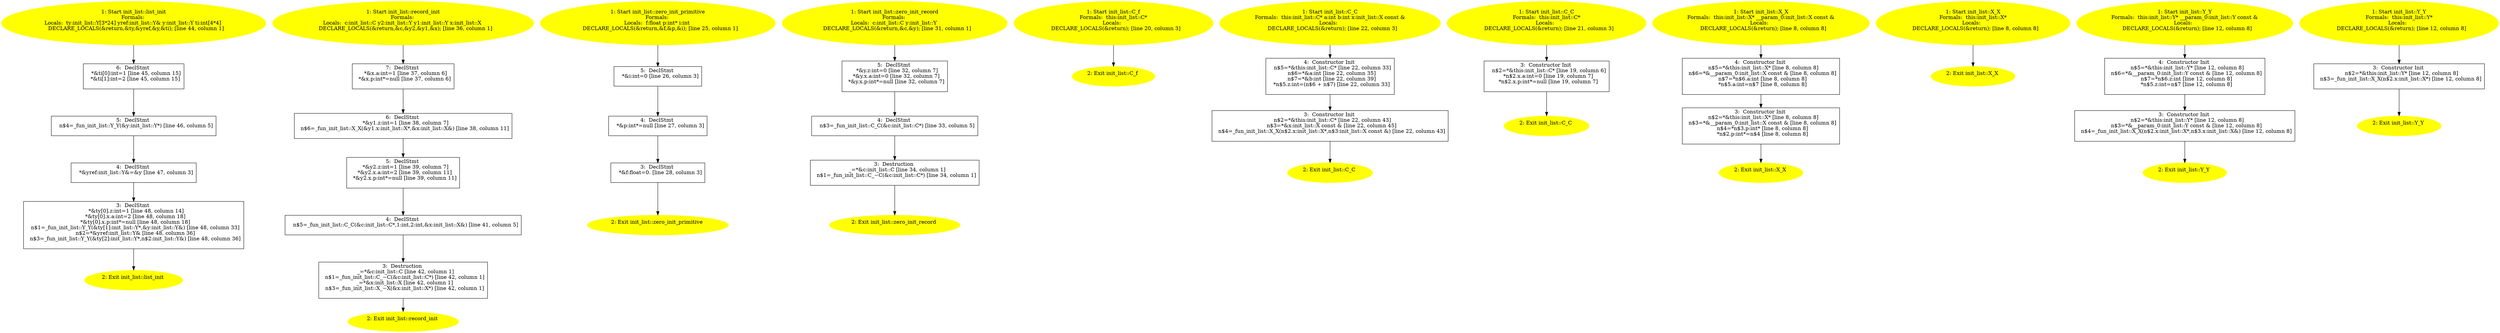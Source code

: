 /* @generated */
digraph cfg {
"list_init#init_list#18348854466346904105.0126b9f1f80f91b73d5fbdbf2bc60754_1" [label="1: Start init_list::list_init\nFormals: \nLocals:  ty:init_list::Y[3*24] yref:init_list::Y& y:init_list::Y ti:int[4*4] \n   DECLARE_LOCALS(&return,&ty,&yref,&y,&ti); [line 44, column 1]\n " color=yellow style=filled]
	

	 "list_init#init_list#18348854466346904105.0126b9f1f80f91b73d5fbdbf2bc60754_1" -> "list_init#init_list#18348854466346904105.0126b9f1f80f91b73d5fbdbf2bc60754_6" ;
"list_init#init_list#18348854466346904105.0126b9f1f80f91b73d5fbdbf2bc60754_2" [label="2: Exit init_list::list_init \n  " color=yellow style=filled]
	

"list_init#init_list#18348854466346904105.0126b9f1f80f91b73d5fbdbf2bc60754_3" [label="3:  DeclStmt \n   *&ty[0].z:int=1 [line 48, column 14]\n  *&ty[0].x.a:int=2 [line 48, column 18]\n  *&ty[0].x.p:int*=null [line 48, column 18]\n  n$1=_fun_init_list::Y_Y(&ty[1]:init_list::Y*,&y:init_list::Y&) [line 48, column 33]\n  n$2=*&yref:init_list::Y& [line 48, column 36]\n  n$3=_fun_init_list::Y_Y(&ty[2]:init_list::Y*,n$2:init_list::Y&) [line 48, column 36]\n " shape="box"]
	

	 "list_init#init_list#18348854466346904105.0126b9f1f80f91b73d5fbdbf2bc60754_3" -> "list_init#init_list#18348854466346904105.0126b9f1f80f91b73d5fbdbf2bc60754_2" ;
"list_init#init_list#18348854466346904105.0126b9f1f80f91b73d5fbdbf2bc60754_4" [label="4:  DeclStmt \n   *&yref:init_list::Y&=&y [line 47, column 3]\n " shape="box"]
	

	 "list_init#init_list#18348854466346904105.0126b9f1f80f91b73d5fbdbf2bc60754_4" -> "list_init#init_list#18348854466346904105.0126b9f1f80f91b73d5fbdbf2bc60754_3" ;
"list_init#init_list#18348854466346904105.0126b9f1f80f91b73d5fbdbf2bc60754_5" [label="5:  DeclStmt \n   n$4=_fun_init_list::Y_Y(&y:init_list::Y*) [line 46, column 5]\n " shape="box"]
	

	 "list_init#init_list#18348854466346904105.0126b9f1f80f91b73d5fbdbf2bc60754_5" -> "list_init#init_list#18348854466346904105.0126b9f1f80f91b73d5fbdbf2bc60754_4" ;
"list_init#init_list#18348854466346904105.0126b9f1f80f91b73d5fbdbf2bc60754_6" [label="6:  DeclStmt \n   *&ti[0]:int=1 [line 45, column 15]\n  *&ti[1]:int=2 [line 45, column 15]\n " shape="box"]
	

	 "list_init#init_list#18348854466346904105.0126b9f1f80f91b73d5fbdbf2bc60754_6" -> "list_init#init_list#18348854466346904105.0126b9f1f80f91b73d5fbdbf2bc60754_5" ;
"record_init#init_list#9390182661430352809.a0bac2a3cf71c0b7c450ce49d030845f_1" [label="1: Start init_list::record_init\nFormals: \nLocals:  c:init_list::C y2:init_list::Y y1:init_list::Y x:init_list::X \n   DECLARE_LOCALS(&return,&c,&y2,&y1,&x); [line 36, column 1]\n " color=yellow style=filled]
	

	 "record_init#init_list#9390182661430352809.a0bac2a3cf71c0b7c450ce49d030845f_1" -> "record_init#init_list#9390182661430352809.a0bac2a3cf71c0b7c450ce49d030845f_7" ;
"record_init#init_list#9390182661430352809.a0bac2a3cf71c0b7c450ce49d030845f_2" [label="2: Exit init_list::record_init \n  " color=yellow style=filled]
	

"record_init#init_list#9390182661430352809.a0bac2a3cf71c0b7c450ce49d030845f_3" [label="3:  Destruction \n   _=*&c:init_list::C [line 42, column 1]\n  n$1=_fun_init_list::C_~C(&c:init_list::C*) [line 42, column 1]\n  _=*&x:init_list::X [line 42, column 1]\n  n$3=_fun_init_list::X_~X(&x:init_list::X*) [line 42, column 1]\n " shape="box"]
	

	 "record_init#init_list#9390182661430352809.a0bac2a3cf71c0b7c450ce49d030845f_3" -> "record_init#init_list#9390182661430352809.a0bac2a3cf71c0b7c450ce49d030845f_2" ;
"record_init#init_list#9390182661430352809.a0bac2a3cf71c0b7c450ce49d030845f_4" [label="4:  DeclStmt \n   n$5=_fun_init_list::C_C(&c:init_list::C*,1:int,2:int,&x:init_list::X&) [line 41, column 5]\n " shape="box"]
	

	 "record_init#init_list#9390182661430352809.a0bac2a3cf71c0b7c450ce49d030845f_4" -> "record_init#init_list#9390182661430352809.a0bac2a3cf71c0b7c450ce49d030845f_3" ;
"record_init#init_list#9390182661430352809.a0bac2a3cf71c0b7c450ce49d030845f_5" [label="5:  DeclStmt \n   *&y2.z:int=1 [line 39, column 7]\n  *&y2.x.a:int=2 [line 39, column 11]\n  *&y2.x.p:int*=null [line 39, column 11]\n " shape="box"]
	

	 "record_init#init_list#9390182661430352809.a0bac2a3cf71c0b7c450ce49d030845f_5" -> "record_init#init_list#9390182661430352809.a0bac2a3cf71c0b7c450ce49d030845f_4" ;
"record_init#init_list#9390182661430352809.a0bac2a3cf71c0b7c450ce49d030845f_6" [label="6:  DeclStmt \n   *&y1.z:int=1 [line 38, column 7]\n  n$6=_fun_init_list::X_X(&y1.x:init_list::X*,&x:init_list::X&) [line 38, column 11]\n " shape="box"]
	

	 "record_init#init_list#9390182661430352809.a0bac2a3cf71c0b7c450ce49d030845f_6" -> "record_init#init_list#9390182661430352809.a0bac2a3cf71c0b7c450ce49d030845f_5" ;
"record_init#init_list#9390182661430352809.a0bac2a3cf71c0b7c450ce49d030845f_7" [label="7:  DeclStmt \n   *&x.a:int=1 [line 37, column 6]\n  *&x.p:int*=null [line 37, column 6]\n " shape="box"]
	

	 "record_init#init_list#9390182661430352809.a0bac2a3cf71c0b7c450ce49d030845f_7" -> "record_init#init_list#9390182661430352809.a0bac2a3cf71c0b7c450ce49d030845f_6" ;
"zero_init_primitive#init_list#3465759276925732066.1d03db1e38d38f4b345f33049176e92c_1" [label="1: Start init_list::zero_init_primitive\nFormals: \nLocals:  f:float p:int* i:int \n   DECLARE_LOCALS(&return,&f,&p,&i); [line 25, column 1]\n " color=yellow style=filled]
	

	 "zero_init_primitive#init_list#3465759276925732066.1d03db1e38d38f4b345f33049176e92c_1" -> "zero_init_primitive#init_list#3465759276925732066.1d03db1e38d38f4b345f33049176e92c_5" ;
"zero_init_primitive#init_list#3465759276925732066.1d03db1e38d38f4b345f33049176e92c_2" [label="2: Exit init_list::zero_init_primitive \n  " color=yellow style=filled]
	

"zero_init_primitive#init_list#3465759276925732066.1d03db1e38d38f4b345f33049176e92c_3" [label="3:  DeclStmt \n   *&f:float=0. [line 28, column 3]\n " shape="box"]
	

	 "zero_init_primitive#init_list#3465759276925732066.1d03db1e38d38f4b345f33049176e92c_3" -> "zero_init_primitive#init_list#3465759276925732066.1d03db1e38d38f4b345f33049176e92c_2" ;
"zero_init_primitive#init_list#3465759276925732066.1d03db1e38d38f4b345f33049176e92c_4" [label="4:  DeclStmt \n   *&p:int*=null [line 27, column 3]\n " shape="box"]
	

	 "zero_init_primitive#init_list#3465759276925732066.1d03db1e38d38f4b345f33049176e92c_4" -> "zero_init_primitive#init_list#3465759276925732066.1d03db1e38d38f4b345f33049176e92c_3" ;
"zero_init_primitive#init_list#3465759276925732066.1d03db1e38d38f4b345f33049176e92c_5" [label="5:  DeclStmt \n   *&i:int=0 [line 26, column 3]\n " shape="box"]
	

	 "zero_init_primitive#init_list#3465759276925732066.1d03db1e38d38f4b345f33049176e92c_5" -> "zero_init_primitive#init_list#3465759276925732066.1d03db1e38d38f4b345f33049176e92c_4" ;
"zero_init_record#init_list#7364160241041626579.8baaea62666796dca7b4a7b11bf4f2bb_1" [label="1: Start init_list::zero_init_record\nFormals: \nLocals:  c:init_list::C y:init_list::Y \n   DECLARE_LOCALS(&return,&c,&y); [line 31, column 1]\n " color=yellow style=filled]
	

	 "zero_init_record#init_list#7364160241041626579.8baaea62666796dca7b4a7b11bf4f2bb_1" -> "zero_init_record#init_list#7364160241041626579.8baaea62666796dca7b4a7b11bf4f2bb_5" ;
"zero_init_record#init_list#7364160241041626579.8baaea62666796dca7b4a7b11bf4f2bb_2" [label="2: Exit init_list::zero_init_record \n  " color=yellow style=filled]
	

"zero_init_record#init_list#7364160241041626579.8baaea62666796dca7b4a7b11bf4f2bb_3" [label="3:  Destruction \n   _=*&c:init_list::C [line 34, column 1]\n  n$1=_fun_init_list::C_~C(&c:init_list::C*) [line 34, column 1]\n " shape="box"]
	

	 "zero_init_record#init_list#7364160241041626579.8baaea62666796dca7b4a7b11bf4f2bb_3" -> "zero_init_record#init_list#7364160241041626579.8baaea62666796dca7b4a7b11bf4f2bb_2" ;
"zero_init_record#init_list#7364160241041626579.8baaea62666796dca7b4a7b11bf4f2bb_4" [label="4:  DeclStmt \n   n$3=_fun_init_list::C_C(&c:init_list::C*) [line 33, column 5]\n " shape="box"]
	

	 "zero_init_record#init_list#7364160241041626579.8baaea62666796dca7b4a7b11bf4f2bb_4" -> "zero_init_record#init_list#7364160241041626579.8baaea62666796dca7b4a7b11bf4f2bb_3" ;
"zero_init_record#init_list#7364160241041626579.8baaea62666796dca7b4a7b11bf4f2bb_5" [label="5:  DeclStmt \n   *&y.z:int=0 [line 32, column 7]\n  *&y.x.a:int=0 [line 32, column 7]\n  *&y.x.p:int*=null [line 32, column 7]\n " shape="box"]
	

	 "zero_init_record#init_list#7364160241041626579.8baaea62666796dca7b4a7b11bf4f2bb_5" -> "zero_init_record#init_list#7364160241041626579.8baaea62666796dca7b4a7b11bf4f2bb_4" ;
"f#C#init_list#(17813515084368904036).f077ed1f0db2e84c012845f48373d63b_1" [label="1: Start init_list::C_f\nFormals:  this:init_list::C*\nLocals:  \n   DECLARE_LOCALS(&return); [line 20, column 3]\n " color=yellow style=filled]
	

	 "f#C#init_list#(17813515084368904036).f077ed1f0db2e84c012845f48373d63b_1" -> "f#C#init_list#(17813515084368904036).f077ed1f0db2e84c012845f48373d63b_2" ;
"f#C#init_list#(17813515084368904036).f077ed1f0db2e84c012845f48373d63b_2" [label="2: Exit init_list::C_f \n  " color=yellow style=filled]
	

"C#C#init_list#{17260491501636558446}.47559f88c2f7136a0ceafb8b6a3b78ad_1" [label="1: Start init_list::C_C\nFormals:  this:init_list::C* a:int b:int x:init_list::X const &\nLocals:  \n   DECLARE_LOCALS(&return); [line 22, column 3]\n " color=yellow style=filled]
	

	 "C#C#init_list#{17260491501636558446}.47559f88c2f7136a0ceafb8b6a3b78ad_1" -> "C#C#init_list#{17260491501636558446}.47559f88c2f7136a0ceafb8b6a3b78ad_4" ;
"C#C#init_list#{17260491501636558446}.47559f88c2f7136a0ceafb8b6a3b78ad_2" [label="2: Exit init_list::C_C \n  " color=yellow style=filled]
	

"C#C#init_list#{17260491501636558446}.47559f88c2f7136a0ceafb8b6a3b78ad_3" [label="3:  Constructor Init \n   n$2=*&this:init_list::C* [line 22, column 43]\n  n$3=*&x:init_list::X const & [line 22, column 45]\n  n$4=_fun_init_list::X_X(n$2.x:init_list::X*,n$3:init_list::X const &) [line 22, column 43]\n " shape="box"]
	

	 "C#C#init_list#{17260491501636558446}.47559f88c2f7136a0ceafb8b6a3b78ad_3" -> "C#C#init_list#{17260491501636558446}.47559f88c2f7136a0ceafb8b6a3b78ad_2" ;
"C#C#init_list#{17260491501636558446}.47559f88c2f7136a0ceafb8b6a3b78ad_4" [label="4:  Constructor Init \n   n$5=*&this:init_list::C* [line 22, column 33]\n  n$6=*&a:int [line 22, column 35]\n  n$7=*&b:int [line 22, column 39]\n  *n$5.z:int=(n$6 + n$7) [line 22, column 33]\n " shape="box"]
	

	 "C#C#init_list#{17260491501636558446}.47559f88c2f7136a0ceafb8b6a3b78ad_4" -> "C#C#init_list#{17260491501636558446}.47559f88c2f7136a0ceafb8b6a3b78ad_3" ;
"C#C#init_list#{85179409263577607}.c3811ab730f90bddf1eefdc7ec6030b7_1" [label="1: Start init_list::C_C\nFormals:  this:init_list::C*\nLocals:  \n   DECLARE_LOCALS(&return); [line 21, column 3]\n " color=yellow style=filled]
	

	 "C#C#init_list#{85179409263577607}.c3811ab730f90bddf1eefdc7ec6030b7_1" -> "C#C#init_list#{85179409263577607}.c3811ab730f90bddf1eefdc7ec6030b7_3" ;
"C#C#init_list#{85179409263577607}.c3811ab730f90bddf1eefdc7ec6030b7_2" [label="2: Exit init_list::C_C \n  " color=yellow style=filled]
	

"C#C#init_list#{85179409263577607}.c3811ab730f90bddf1eefdc7ec6030b7_3" [label="3:  Constructor Init \n   n$2=*&this:init_list::C* [line 19, column 6]\n  *n$2.x.a:int=0 [line 19, column 7]\n  *n$2.x.p:int*=null [line 19, column 7]\n " shape="box"]
	

	 "C#C#init_list#{85179409263577607}.c3811ab730f90bddf1eefdc7ec6030b7_3" -> "C#C#init_list#{85179409263577607}.c3811ab730f90bddf1eefdc7ec6030b7_2" ;
"X#X#init_list#{10362293117207912357|constexpr}.5b774fb6d82792ac0bbbdbe09cdd5093_1" [label="1: Start init_list::X_X\nFormals:  this:init_list::X* __param_0:init_list::X const &\nLocals:  \n   DECLARE_LOCALS(&return); [line 8, column 8]\n " color=yellow style=filled]
	

	 "X#X#init_list#{10362293117207912357|constexpr}.5b774fb6d82792ac0bbbdbe09cdd5093_1" -> "X#X#init_list#{10362293117207912357|constexpr}.5b774fb6d82792ac0bbbdbe09cdd5093_4" ;
"X#X#init_list#{10362293117207912357|constexpr}.5b774fb6d82792ac0bbbdbe09cdd5093_2" [label="2: Exit init_list::X_X \n  " color=yellow style=filled]
	

"X#X#init_list#{10362293117207912357|constexpr}.5b774fb6d82792ac0bbbdbe09cdd5093_3" [label="3:  Constructor Init \n   n$2=*&this:init_list::X* [line 8, column 8]\n  n$3=*&__param_0:init_list::X const & [line 8, column 8]\n  n$4=*n$3.p:int* [line 8, column 8]\n  *n$2.p:int*=n$4 [line 8, column 8]\n " shape="box"]
	

	 "X#X#init_list#{10362293117207912357|constexpr}.5b774fb6d82792ac0bbbdbe09cdd5093_3" -> "X#X#init_list#{10362293117207912357|constexpr}.5b774fb6d82792ac0bbbdbe09cdd5093_2" ;
"X#X#init_list#{10362293117207912357|constexpr}.5b774fb6d82792ac0bbbdbe09cdd5093_4" [label="4:  Constructor Init \n   n$5=*&this:init_list::X* [line 8, column 8]\n  n$6=*&__param_0:init_list::X const & [line 8, column 8]\n  n$7=*n$6.a:int [line 8, column 8]\n  *n$5.a:int=n$7 [line 8, column 8]\n " shape="box"]
	

	 "X#X#init_list#{10362293117207912357|constexpr}.5b774fb6d82792ac0bbbdbe09cdd5093_4" -> "X#X#init_list#{10362293117207912357|constexpr}.5b774fb6d82792ac0bbbdbe09cdd5093_3" ;
"X#X#init_list#{14623563476151830502}.b21008744daa797ebfd9ef4c9c105ffb_1" [label="1: Start init_list::X_X\nFormals:  this:init_list::X*\nLocals:  \n   DECLARE_LOCALS(&return); [line 8, column 8]\n " color=yellow style=filled]
	

	 "X#X#init_list#{14623563476151830502}.b21008744daa797ebfd9ef4c9c105ffb_1" -> "X#X#init_list#{14623563476151830502}.b21008744daa797ebfd9ef4c9c105ffb_2" ;
"X#X#init_list#{14623563476151830502}.b21008744daa797ebfd9ef4c9c105ffb_2" [label="2: Exit init_list::X_X \n  " color=yellow style=filled]
	

"Y#Y#init_list#{7965727998464233870|constexpr}.d9c0a01aa3d67701ff6c6bdd6dd01f2d_1" [label="1: Start init_list::Y_Y\nFormals:  this:init_list::Y* __param_0:init_list::Y const &\nLocals:  \n   DECLARE_LOCALS(&return); [line 12, column 8]\n " color=yellow style=filled]
	

	 "Y#Y#init_list#{7965727998464233870|constexpr}.d9c0a01aa3d67701ff6c6bdd6dd01f2d_1" -> "Y#Y#init_list#{7965727998464233870|constexpr}.d9c0a01aa3d67701ff6c6bdd6dd01f2d_4" ;
"Y#Y#init_list#{7965727998464233870|constexpr}.d9c0a01aa3d67701ff6c6bdd6dd01f2d_2" [label="2: Exit init_list::Y_Y \n  " color=yellow style=filled]
	

"Y#Y#init_list#{7965727998464233870|constexpr}.d9c0a01aa3d67701ff6c6bdd6dd01f2d_3" [label="3:  Constructor Init \n   n$2=*&this:init_list::Y* [line 12, column 8]\n  n$3=*&__param_0:init_list::Y const & [line 12, column 8]\n  n$4=_fun_init_list::X_X(n$2.x:init_list::X*,n$3.x:init_list::X&) [line 12, column 8]\n " shape="box"]
	

	 "Y#Y#init_list#{7965727998464233870|constexpr}.d9c0a01aa3d67701ff6c6bdd6dd01f2d_3" -> "Y#Y#init_list#{7965727998464233870|constexpr}.d9c0a01aa3d67701ff6c6bdd6dd01f2d_2" ;
"Y#Y#init_list#{7965727998464233870|constexpr}.d9c0a01aa3d67701ff6c6bdd6dd01f2d_4" [label="4:  Constructor Init \n   n$5=*&this:init_list::Y* [line 12, column 8]\n  n$6=*&__param_0:init_list::Y const & [line 12, column 8]\n  n$7=*n$6.z:int [line 12, column 8]\n  *n$5.z:int=n$7 [line 12, column 8]\n " shape="box"]
	

	 "Y#Y#init_list#{7965727998464233870|constexpr}.d9c0a01aa3d67701ff6c6bdd6dd01f2d_4" -> "Y#Y#init_list#{7965727998464233870|constexpr}.d9c0a01aa3d67701ff6c6bdd6dd01f2d_3" ;
"Y#Y#init_list#{9181657051811221357}.e663651ceaf28a9c0d59b3f85499f583_1" [label="1: Start init_list::Y_Y\nFormals:  this:init_list::Y*\nLocals:  \n   DECLARE_LOCALS(&return); [line 12, column 8]\n " color=yellow style=filled]
	

	 "Y#Y#init_list#{9181657051811221357}.e663651ceaf28a9c0d59b3f85499f583_1" -> "Y#Y#init_list#{9181657051811221357}.e663651ceaf28a9c0d59b3f85499f583_3" ;
"Y#Y#init_list#{9181657051811221357}.e663651ceaf28a9c0d59b3f85499f583_2" [label="2: Exit init_list::Y_Y \n  " color=yellow style=filled]
	

"Y#Y#init_list#{9181657051811221357}.e663651ceaf28a9c0d59b3f85499f583_3" [label="3:  Constructor Init \n   n$2=*&this:init_list::Y* [line 12, column 8]\n  n$3=_fun_init_list::X_X(n$2.x:init_list::X*) [line 12, column 8]\n " shape="box"]
	

	 "Y#Y#init_list#{9181657051811221357}.e663651ceaf28a9c0d59b3f85499f583_3" -> "Y#Y#init_list#{9181657051811221357}.e663651ceaf28a9c0d59b3f85499f583_2" ;
}
